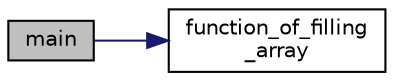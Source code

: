 digraph "main"
{
 // LATEX_PDF_SIZE
  edge [fontname="Helvetica",fontsize="10",labelfontname="Helvetica",labelfontsize="10"];
  node [fontname="Helvetica",fontsize="10",shape=record];
  rankdir="LR";
  Node1 [label="main",height=0.2,width=0.4,color="black", fillcolor="grey75", style="filled", fontcolor="black",tooltip=" "];
  Node1 -> Node2 [color="midnightblue",fontsize="10",style="solid",fontname="Helvetica"];
  Node2 [label="function_of_filling\l_array",height=0.2,width=0.4,color="black", fillcolor="white", style="filled",URL="$main_8c.html#ad02c670d09ef3568081000afa69abd1e",tooltip=" "];
}
